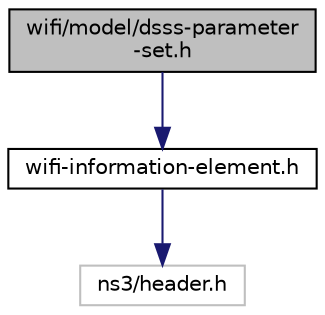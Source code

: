 digraph "wifi/model/dsss-parameter-set.h"
{
  edge [fontname="Helvetica",fontsize="10",labelfontname="Helvetica",labelfontsize="10"];
  node [fontname="Helvetica",fontsize="10",shape=record];
  Node1 [label="wifi/model/dsss-parameter\l-set.h",height=0.2,width=0.4,color="black", fillcolor="grey75", style="filled", fontcolor="black"];
  Node1 -> Node2 [color="midnightblue",fontsize="10",style="solid"];
  Node2 [label="wifi-information-element.h",height=0.2,width=0.4,color="black", fillcolor="white", style="filled",URL="$d6/d96/wifi-information-element_8h.html"];
  Node2 -> Node3 [color="midnightblue",fontsize="10",style="solid"];
  Node3 [label="ns3/header.h",height=0.2,width=0.4,color="grey75", fillcolor="white", style="filled"];
}
